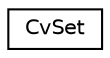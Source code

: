 digraph "Graphical Class Hierarchy"
{
 // LATEX_PDF_SIZE
  edge [fontname="Helvetica",fontsize="10",labelfontname="Helvetica",labelfontsize="10"];
  node [fontname="Helvetica",fontsize="10",shape=record];
  rankdir="LR";
  Node0 [label="CvSet",height=0.2,width=0.4,color="black", fillcolor="white", style="filled",URL="$struct_cv_set.html",tooltip=" "];
}
